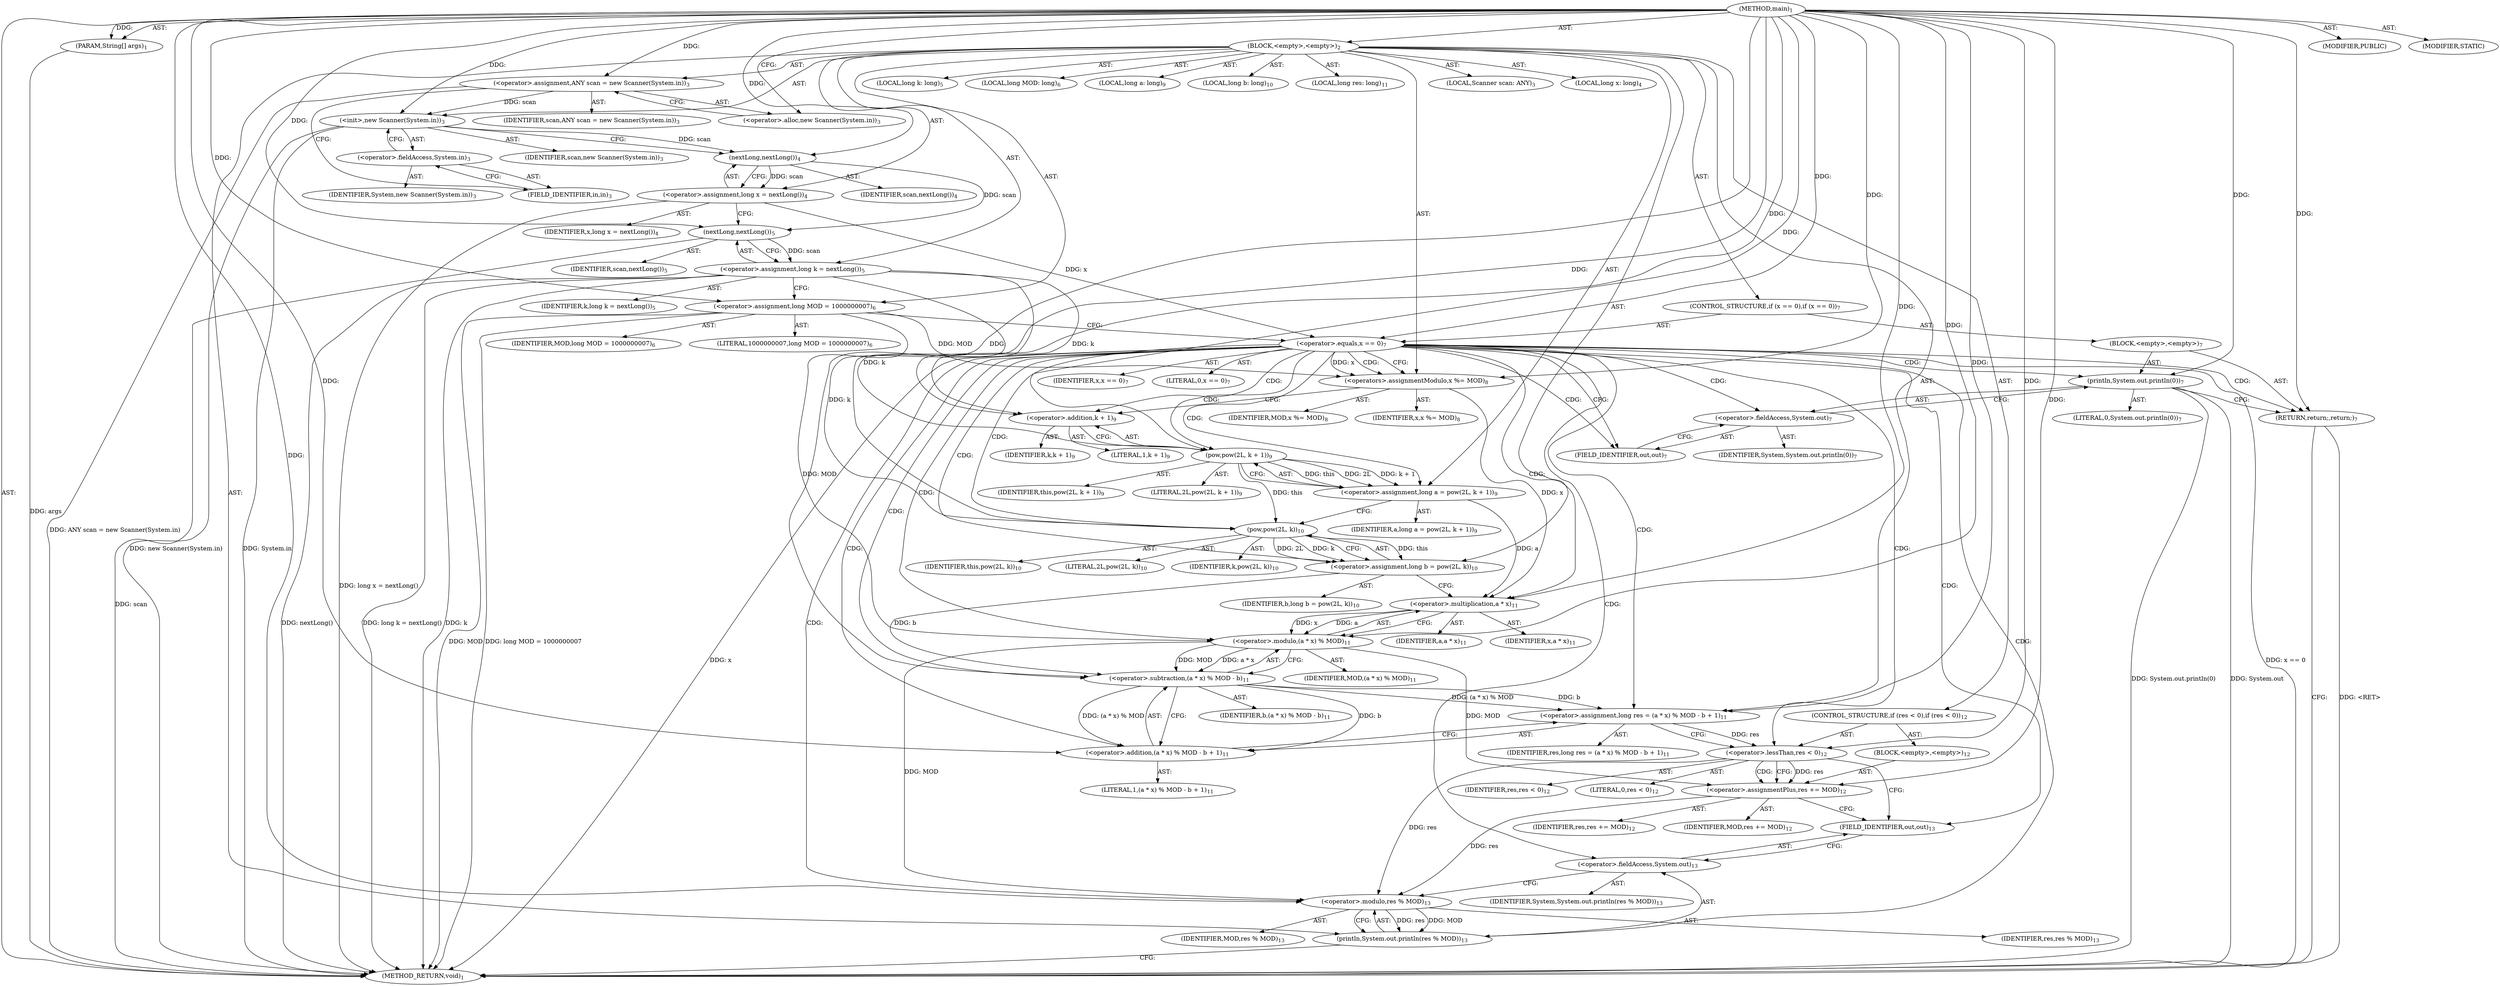 digraph "main" {  
"19" [label = <(METHOD,main)<SUB>1</SUB>> ]
"20" [label = <(PARAM,String[] args)<SUB>1</SUB>> ]
"21" [label = <(BLOCK,&lt;empty&gt;,&lt;empty&gt;)<SUB>2</SUB>> ]
"4" [label = <(LOCAL,Scanner scan: ANY)<SUB>3</SUB>> ]
"22" [label = <(&lt;operator&gt;.assignment,ANY scan = new Scanner(System.in))<SUB>3</SUB>> ]
"23" [label = <(IDENTIFIER,scan,ANY scan = new Scanner(System.in))<SUB>3</SUB>> ]
"24" [label = <(&lt;operator&gt;.alloc,new Scanner(System.in))<SUB>3</SUB>> ]
"25" [label = <(&lt;init&gt;,new Scanner(System.in))<SUB>3</SUB>> ]
"3" [label = <(IDENTIFIER,scan,new Scanner(System.in))<SUB>3</SUB>> ]
"26" [label = <(&lt;operator&gt;.fieldAccess,System.in)<SUB>3</SUB>> ]
"27" [label = <(IDENTIFIER,System,new Scanner(System.in))<SUB>3</SUB>> ]
"28" [label = <(FIELD_IDENTIFIER,in,in)<SUB>3</SUB>> ]
"29" [label = <(LOCAL,long x: long)<SUB>4</SUB>> ]
"30" [label = <(&lt;operator&gt;.assignment,long x = nextLong())<SUB>4</SUB>> ]
"31" [label = <(IDENTIFIER,x,long x = nextLong())<SUB>4</SUB>> ]
"32" [label = <(nextLong,nextLong())<SUB>4</SUB>> ]
"33" [label = <(IDENTIFIER,scan,nextLong())<SUB>4</SUB>> ]
"34" [label = <(LOCAL,long k: long)<SUB>5</SUB>> ]
"35" [label = <(&lt;operator&gt;.assignment,long k = nextLong())<SUB>5</SUB>> ]
"36" [label = <(IDENTIFIER,k,long k = nextLong())<SUB>5</SUB>> ]
"37" [label = <(nextLong,nextLong())<SUB>5</SUB>> ]
"38" [label = <(IDENTIFIER,scan,nextLong())<SUB>5</SUB>> ]
"39" [label = <(LOCAL,long MOD: long)<SUB>6</SUB>> ]
"40" [label = <(&lt;operator&gt;.assignment,long MOD = 1000000007)<SUB>6</SUB>> ]
"41" [label = <(IDENTIFIER,MOD,long MOD = 1000000007)<SUB>6</SUB>> ]
"42" [label = <(LITERAL,1000000007,long MOD = 1000000007)<SUB>6</SUB>> ]
"43" [label = <(CONTROL_STRUCTURE,if (x == 0),if (x == 0))<SUB>7</SUB>> ]
"44" [label = <(&lt;operator&gt;.equals,x == 0)<SUB>7</SUB>> ]
"45" [label = <(IDENTIFIER,x,x == 0)<SUB>7</SUB>> ]
"46" [label = <(LITERAL,0,x == 0)<SUB>7</SUB>> ]
"47" [label = <(BLOCK,&lt;empty&gt;,&lt;empty&gt;)<SUB>7</SUB>> ]
"48" [label = <(println,System.out.println(0))<SUB>7</SUB>> ]
"49" [label = <(&lt;operator&gt;.fieldAccess,System.out)<SUB>7</SUB>> ]
"50" [label = <(IDENTIFIER,System,System.out.println(0))<SUB>7</SUB>> ]
"51" [label = <(FIELD_IDENTIFIER,out,out)<SUB>7</SUB>> ]
"52" [label = <(LITERAL,0,System.out.println(0))<SUB>7</SUB>> ]
"53" [label = <(RETURN,return;,return;)<SUB>7</SUB>> ]
"54" [label = <(&lt;operators&gt;.assignmentModulo,x %= MOD)<SUB>8</SUB>> ]
"55" [label = <(IDENTIFIER,x,x %= MOD)<SUB>8</SUB>> ]
"56" [label = <(IDENTIFIER,MOD,x %= MOD)<SUB>8</SUB>> ]
"57" [label = <(LOCAL,long a: long)<SUB>9</SUB>> ]
"58" [label = <(&lt;operator&gt;.assignment,long a = pow(2L, k + 1))<SUB>9</SUB>> ]
"59" [label = <(IDENTIFIER,a,long a = pow(2L, k + 1))<SUB>9</SUB>> ]
"60" [label = <(pow,pow(2L, k + 1))<SUB>9</SUB>> ]
"61" [label = <(IDENTIFIER,this,pow(2L, k + 1))<SUB>9</SUB>> ]
"62" [label = <(LITERAL,2L,pow(2L, k + 1))<SUB>9</SUB>> ]
"63" [label = <(&lt;operator&gt;.addition,k + 1)<SUB>9</SUB>> ]
"64" [label = <(IDENTIFIER,k,k + 1)<SUB>9</SUB>> ]
"65" [label = <(LITERAL,1,k + 1)<SUB>9</SUB>> ]
"66" [label = <(LOCAL,long b: long)<SUB>10</SUB>> ]
"67" [label = <(&lt;operator&gt;.assignment,long b = pow(2L, k))<SUB>10</SUB>> ]
"68" [label = <(IDENTIFIER,b,long b = pow(2L, k))<SUB>10</SUB>> ]
"69" [label = <(pow,pow(2L, k))<SUB>10</SUB>> ]
"70" [label = <(IDENTIFIER,this,pow(2L, k))<SUB>10</SUB>> ]
"71" [label = <(LITERAL,2L,pow(2L, k))<SUB>10</SUB>> ]
"72" [label = <(IDENTIFIER,k,pow(2L, k))<SUB>10</SUB>> ]
"73" [label = <(LOCAL,long res: long)<SUB>11</SUB>> ]
"74" [label = <(&lt;operator&gt;.assignment,long res = (a * x) % MOD - b + 1)<SUB>11</SUB>> ]
"75" [label = <(IDENTIFIER,res,long res = (a * x) % MOD - b + 1)<SUB>11</SUB>> ]
"76" [label = <(&lt;operator&gt;.addition,(a * x) % MOD - b + 1)<SUB>11</SUB>> ]
"77" [label = <(&lt;operator&gt;.subtraction,(a * x) % MOD - b)<SUB>11</SUB>> ]
"78" [label = <(&lt;operator&gt;.modulo,(a * x) % MOD)<SUB>11</SUB>> ]
"79" [label = <(&lt;operator&gt;.multiplication,a * x)<SUB>11</SUB>> ]
"80" [label = <(IDENTIFIER,a,a * x)<SUB>11</SUB>> ]
"81" [label = <(IDENTIFIER,x,a * x)<SUB>11</SUB>> ]
"82" [label = <(IDENTIFIER,MOD,(a * x) % MOD)<SUB>11</SUB>> ]
"83" [label = <(IDENTIFIER,b,(a * x) % MOD - b)<SUB>11</SUB>> ]
"84" [label = <(LITERAL,1,(a * x) % MOD - b + 1)<SUB>11</SUB>> ]
"85" [label = <(CONTROL_STRUCTURE,if (res &lt; 0),if (res &lt; 0))<SUB>12</SUB>> ]
"86" [label = <(&lt;operator&gt;.lessThan,res &lt; 0)<SUB>12</SUB>> ]
"87" [label = <(IDENTIFIER,res,res &lt; 0)<SUB>12</SUB>> ]
"88" [label = <(LITERAL,0,res &lt; 0)<SUB>12</SUB>> ]
"89" [label = <(BLOCK,&lt;empty&gt;,&lt;empty&gt;)<SUB>12</SUB>> ]
"90" [label = <(&lt;operator&gt;.assignmentPlus,res += MOD)<SUB>12</SUB>> ]
"91" [label = <(IDENTIFIER,res,res += MOD)<SUB>12</SUB>> ]
"92" [label = <(IDENTIFIER,MOD,res += MOD)<SUB>12</SUB>> ]
"93" [label = <(println,System.out.println(res % MOD))<SUB>13</SUB>> ]
"94" [label = <(&lt;operator&gt;.fieldAccess,System.out)<SUB>13</SUB>> ]
"95" [label = <(IDENTIFIER,System,System.out.println(res % MOD))<SUB>13</SUB>> ]
"96" [label = <(FIELD_IDENTIFIER,out,out)<SUB>13</SUB>> ]
"97" [label = <(&lt;operator&gt;.modulo,res % MOD)<SUB>13</SUB>> ]
"98" [label = <(IDENTIFIER,res,res % MOD)<SUB>13</SUB>> ]
"99" [label = <(IDENTIFIER,MOD,res % MOD)<SUB>13</SUB>> ]
"100" [label = <(MODIFIER,PUBLIC)> ]
"101" [label = <(MODIFIER,STATIC)> ]
"102" [label = <(METHOD_RETURN,void)<SUB>1</SUB>> ]
  "19" -> "20"  [ label = "AST: "] 
  "19" -> "21"  [ label = "AST: "] 
  "19" -> "100"  [ label = "AST: "] 
  "19" -> "101"  [ label = "AST: "] 
  "19" -> "102"  [ label = "AST: "] 
  "21" -> "4"  [ label = "AST: "] 
  "21" -> "22"  [ label = "AST: "] 
  "21" -> "25"  [ label = "AST: "] 
  "21" -> "29"  [ label = "AST: "] 
  "21" -> "30"  [ label = "AST: "] 
  "21" -> "34"  [ label = "AST: "] 
  "21" -> "35"  [ label = "AST: "] 
  "21" -> "39"  [ label = "AST: "] 
  "21" -> "40"  [ label = "AST: "] 
  "21" -> "43"  [ label = "AST: "] 
  "21" -> "54"  [ label = "AST: "] 
  "21" -> "57"  [ label = "AST: "] 
  "21" -> "58"  [ label = "AST: "] 
  "21" -> "66"  [ label = "AST: "] 
  "21" -> "67"  [ label = "AST: "] 
  "21" -> "73"  [ label = "AST: "] 
  "21" -> "74"  [ label = "AST: "] 
  "21" -> "85"  [ label = "AST: "] 
  "21" -> "93"  [ label = "AST: "] 
  "22" -> "23"  [ label = "AST: "] 
  "22" -> "24"  [ label = "AST: "] 
  "25" -> "3"  [ label = "AST: "] 
  "25" -> "26"  [ label = "AST: "] 
  "26" -> "27"  [ label = "AST: "] 
  "26" -> "28"  [ label = "AST: "] 
  "30" -> "31"  [ label = "AST: "] 
  "30" -> "32"  [ label = "AST: "] 
  "32" -> "33"  [ label = "AST: "] 
  "35" -> "36"  [ label = "AST: "] 
  "35" -> "37"  [ label = "AST: "] 
  "37" -> "38"  [ label = "AST: "] 
  "40" -> "41"  [ label = "AST: "] 
  "40" -> "42"  [ label = "AST: "] 
  "43" -> "44"  [ label = "AST: "] 
  "43" -> "47"  [ label = "AST: "] 
  "44" -> "45"  [ label = "AST: "] 
  "44" -> "46"  [ label = "AST: "] 
  "47" -> "48"  [ label = "AST: "] 
  "47" -> "53"  [ label = "AST: "] 
  "48" -> "49"  [ label = "AST: "] 
  "48" -> "52"  [ label = "AST: "] 
  "49" -> "50"  [ label = "AST: "] 
  "49" -> "51"  [ label = "AST: "] 
  "54" -> "55"  [ label = "AST: "] 
  "54" -> "56"  [ label = "AST: "] 
  "58" -> "59"  [ label = "AST: "] 
  "58" -> "60"  [ label = "AST: "] 
  "60" -> "61"  [ label = "AST: "] 
  "60" -> "62"  [ label = "AST: "] 
  "60" -> "63"  [ label = "AST: "] 
  "63" -> "64"  [ label = "AST: "] 
  "63" -> "65"  [ label = "AST: "] 
  "67" -> "68"  [ label = "AST: "] 
  "67" -> "69"  [ label = "AST: "] 
  "69" -> "70"  [ label = "AST: "] 
  "69" -> "71"  [ label = "AST: "] 
  "69" -> "72"  [ label = "AST: "] 
  "74" -> "75"  [ label = "AST: "] 
  "74" -> "76"  [ label = "AST: "] 
  "76" -> "77"  [ label = "AST: "] 
  "76" -> "84"  [ label = "AST: "] 
  "77" -> "78"  [ label = "AST: "] 
  "77" -> "83"  [ label = "AST: "] 
  "78" -> "79"  [ label = "AST: "] 
  "78" -> "82"  [ label = "AST: "] 
  "79" -> "80"  [ label = "AST: "] 
  "79" -> "81"  [ label = "AST: "] 
  "85" -> "86"  [ label = "AST: "] 
  "85" -> "89"  [ label = "AST: "] 
  "86" -> "87"  [ label = "AST: "] 
  "86" -> "88"  [ label = "AST: "] 
  "89" -> "90"  [ label = "AST: "] 
  "90" -> "91"  [ label = "AST: "] 
  "90" -> "92"  [ label = "AST: "] 
  "93" -> "94"  [ label = "AST: "] 
  "93" -> "97"  [ label = "AST: "] 
  "94" -> "95"  [ label = "AST: "] 
  "94" -> "96"  [ label = "AST: "] 
  "97" -> "98"  [ label = "AST: "] 
  "97" -> "99"  [ label = "AST: "] 
  "22" -> "28"  [ label = "CFG: "] 
  "25" -> "32"  [ label = "CFG: "] 
  "30" -> "37"  [ label = "CFG: "] 
  "35" -> "40"  [ label = "CFG: "] 
  "40" -> "44"  [ label = "CFG: "] 
  "54" -> "63"  [ label = "CFG: "] 
  "58" -> "69"  [ label = "CFG: "] 
  "67" -> "79"  [ label = "CFG: "] 
  "74" -> "86"  [ label = "CFG: "] 
  "93" -> "102"  [ label = "CFG: "] 
  "24" -> "22"  [ label = "CFG: "] 
  "26" -> "25"  [ label = "CFG: "] 
  "32" -> "30"  [ label = "CFG: "] 
  "37" -> "35"  [ label = "CFG: "] 
  "44" -> "51"  [ label = "CFG: "] 
  "44" -> "54"  [ label = "CFG: "] 
  "60" -> "58"  [ label = "CFG: "] 
  "69" -> "67"  [ label = "CFG: "] 
  "76" -> "74"  [ label = "CFG: "] 
  "86" -> "90"  [ label = "CFG: "] 
  "86" -> "96"  [ label = "CFG: "] 
  "94" -> "97"  [ label = "CFG: "] 
  "97" -> "93"  [ label = "CFG: "] 
  "28" -> "26"  [ label = "CFG: "] 
  "48" -> "53"  [ label = "CFG: "] 
  "53" -> "102"  [ label = "CFG: "] 
  "63" -> "60"  [ label = "CFG: "] 
  "77" -> "76"  [ label = "CFG: "] 
  "90" -> "96"  [ label = "CFG: "] 
  "96" -> "94"  [ label = "CFG: "] 
  "49" -> "48"  [ label = "CFG: "] 
  "78" -> "77"  [ label = "CFG: "] 
  "51" -> "49"  [ label = "CFG: "] 
  "79" -> "78"  [ label = "CFG: "] 
  "19" -> "24"  [ label = "CFG: "] 
  "53" -> "102"  [ label = "DDG: &lt;RET&gt;"] 
  "20" -> "102"  [ label = "DDG: args"] 
  "22" -> "102"  [ label = "DDG: ANY scan = new Scanner(System.in)"] 
  "25" -> "102"  [ label = "DDG: System.in"] 
  "25" -> "102"  [ label = "DDG: new Scanner(System.in)"] 
  "30" -> "102"  [ label = "DDG: long x = nextLong()"] 
  "35" -> "102"  [ label = "DDG: k"] 
  "37" -> "102"  [ label = "DDG: scan"] 
  "35" -> "102"  [ label = "DDG: nextLong()"] 
  "35" -> "102"  [ label = "DDG: long k = nextLong()"] 
  "40" -> "102"  [ label = "DDG: MOD"] 
  "40" -> "102"  [ label = "DDG: long MOD = 1000000007"] 
  "44" -> "102"  [ label = "DDG: x"] 
  "44" -> "102"  [ label = "DDG: x == 0"] 
  "48" -> "102"  [ label = "DDG: System.out"] 
  "48" -> "102"  [ label = "DDG: System.out.println(0)"] 
  "19" -> "20"  [ label = "DDG: "] 
  "19" -> "22"  [ label = "DDG: "] 
  "32" -> "30"  [ label = "DDG: scan"] 
  "37" -> "35"  [ label = "DDG: scan"] 
  "19" -> "40"  [ label = "DDG: "] 
  "40" -> "54"  [ label = "DDG: MOD"] 
  "19" -> "54"  [ label = "DDG: "] 
  "60" -> "58"  [ label = "DDG: this"] 
  "60" -> "58"  [ label = "DDG: 2L"] 
  "60" -> "58"  [ label = "DDG: k + 1"] 
  "69" -> "67"  [ label = "DDG: this"] 
  "69" -> "67"  [ label = "DDG: 2L"] 
  "69" -> "67"  [ label = "DDG: k"] 
  "77" -> "74"  [ label = "DDG: (a * x) % MOD"] 
  "77" -> "74"  [ label = "DDG: b"] 
  "19" -> "74"  [ label = "DDG: "] 
  "22" -> "25"  [ label = "DDG: scan"] 
  "19" -> "25"  [ label = "DDG: "] 
  "44" -> "54"  [ label = "DDG: x"] 
  "97" -> "93"  [ label = "DDG: res"] 
  "97" -> "93"  [ label = "DDG: MOD"] 
  "25" -> "32"  [ label = "DDG: scan"] 
  "19" -> "32"  [ label = "DDG: "] 
  "32" -> "37"  [ label = "DDG: scan"] 
  "19" -> "37"  [ label = "DDG: "] 
  "30" -> "44"  [ label = "DDG: x"] 
  "19" -> "44"  [ label = "DDG: "] 
  "19" -> "53"  [ label = "DDG: "] 
  "19" -> "60"  [ label = "DDG: "] 
  "35" -> "60"  [ label = "DDG: k"] 
  "60" -> "69"  [ label = "DDG: this"] 
  "19" -> "69"  [ label = "DDG: "] 
  "35" -> "69"  [ label = "DDG: k"] 
  "77" -> "76"  [ label = "DDG: (a * x) % MOD"] 
  "77" -> "76"  [ label = "DDG: b"] 
  "19" -> "76"  [ label = "DDG: "] 
  "74" -> "86"  [ label = "DDG: res"] 
  "19" -> "86"  [ label = "DDG: "] 
  "78" -> "90"  [ label = "DDG: MOD"] 
  "19" -> "90"  [ label = "DDG: "] 
  "86" -> "97"  [ label = "DDG: res"] 
  "90" -> "97"  [ label = "DDG: res"] 
  "19" -> "97"  [ label = "DDG: "] 
  "78" -> "97"  [ label = "DDG: MOD"] 
  "19" -> "48"  [ label = "DDG: "] 
  "35" -> "63"  [ label = "DDG: k"] 
  "19" -> "63"  [ label = "DDG: "] 
  "78" -> "77"  [ label = "DDG: a * x"] 
  "78" -> "77"  [ label = "DDG: MOD"] 
  "67" -> "77"  [ label = "DDG: b"] 
  "19" -> "77"  [ label = "DDG: "] 
  "86" -> "90"  [ label = "DDG: res"] 
  "79" -> "78"  [ label = "DDG: a"] 
  "79" -> "78"  [ label = "DDG: x"] 
  "19" -> "78"  [ label = "DDG: "] 
  "40" -> "78"  [ label = "DDG: MOD"] 
  "58" -> "79"  [ label = "DDG: a"] 
  "19" -> "79"  [ label = "DDG: "] 
  "54" -> "79"  [ label = "DDG: x"] 
  "44" -> "94"  [ label = "CDG: "] 
  "44" -> "48"  [ label = "CDG: "] 
  "44" -> "58"  [ label = "CDG: "] 
  "44" -> "49"  [ label = "CDG: "] 
  "44" -> "60"  [ label = "CDG: "] 
  "44" -> "96"  [ label = "CDG: "] 
  "44" -> "77"  [ label = "CDG: "] 
  "44" -> "51"  [ label = "CDG: "] 
  "44" -> "53"  [ label = "CDG: "] 
  "44" -> "69"  [ label = "CDG: "] 
  "44" -> "67"  [ label = "CDG: "] 
  "44" -> "74"  [ label = "CDG: "] 
  "44" -> "63"  [ label = "CDG: "] 
  "44" -> "76"  [ label = "CDG: "] 
  "44" -> "97"  [ label = "CDG: "] 
  "44" -> "93"  [ label = "CDG: "] 
  "44" -> "78"  [ label = "CDG: "] 
  "44" -> "54"  [ label = "CDG: "] 
  "44" -> "79"  [ label = "CDG: "] 
  "44" -> "86"  [ label = "CDG: "] 
  "86" -> "90"  [ label = "CDG: "] 
}
